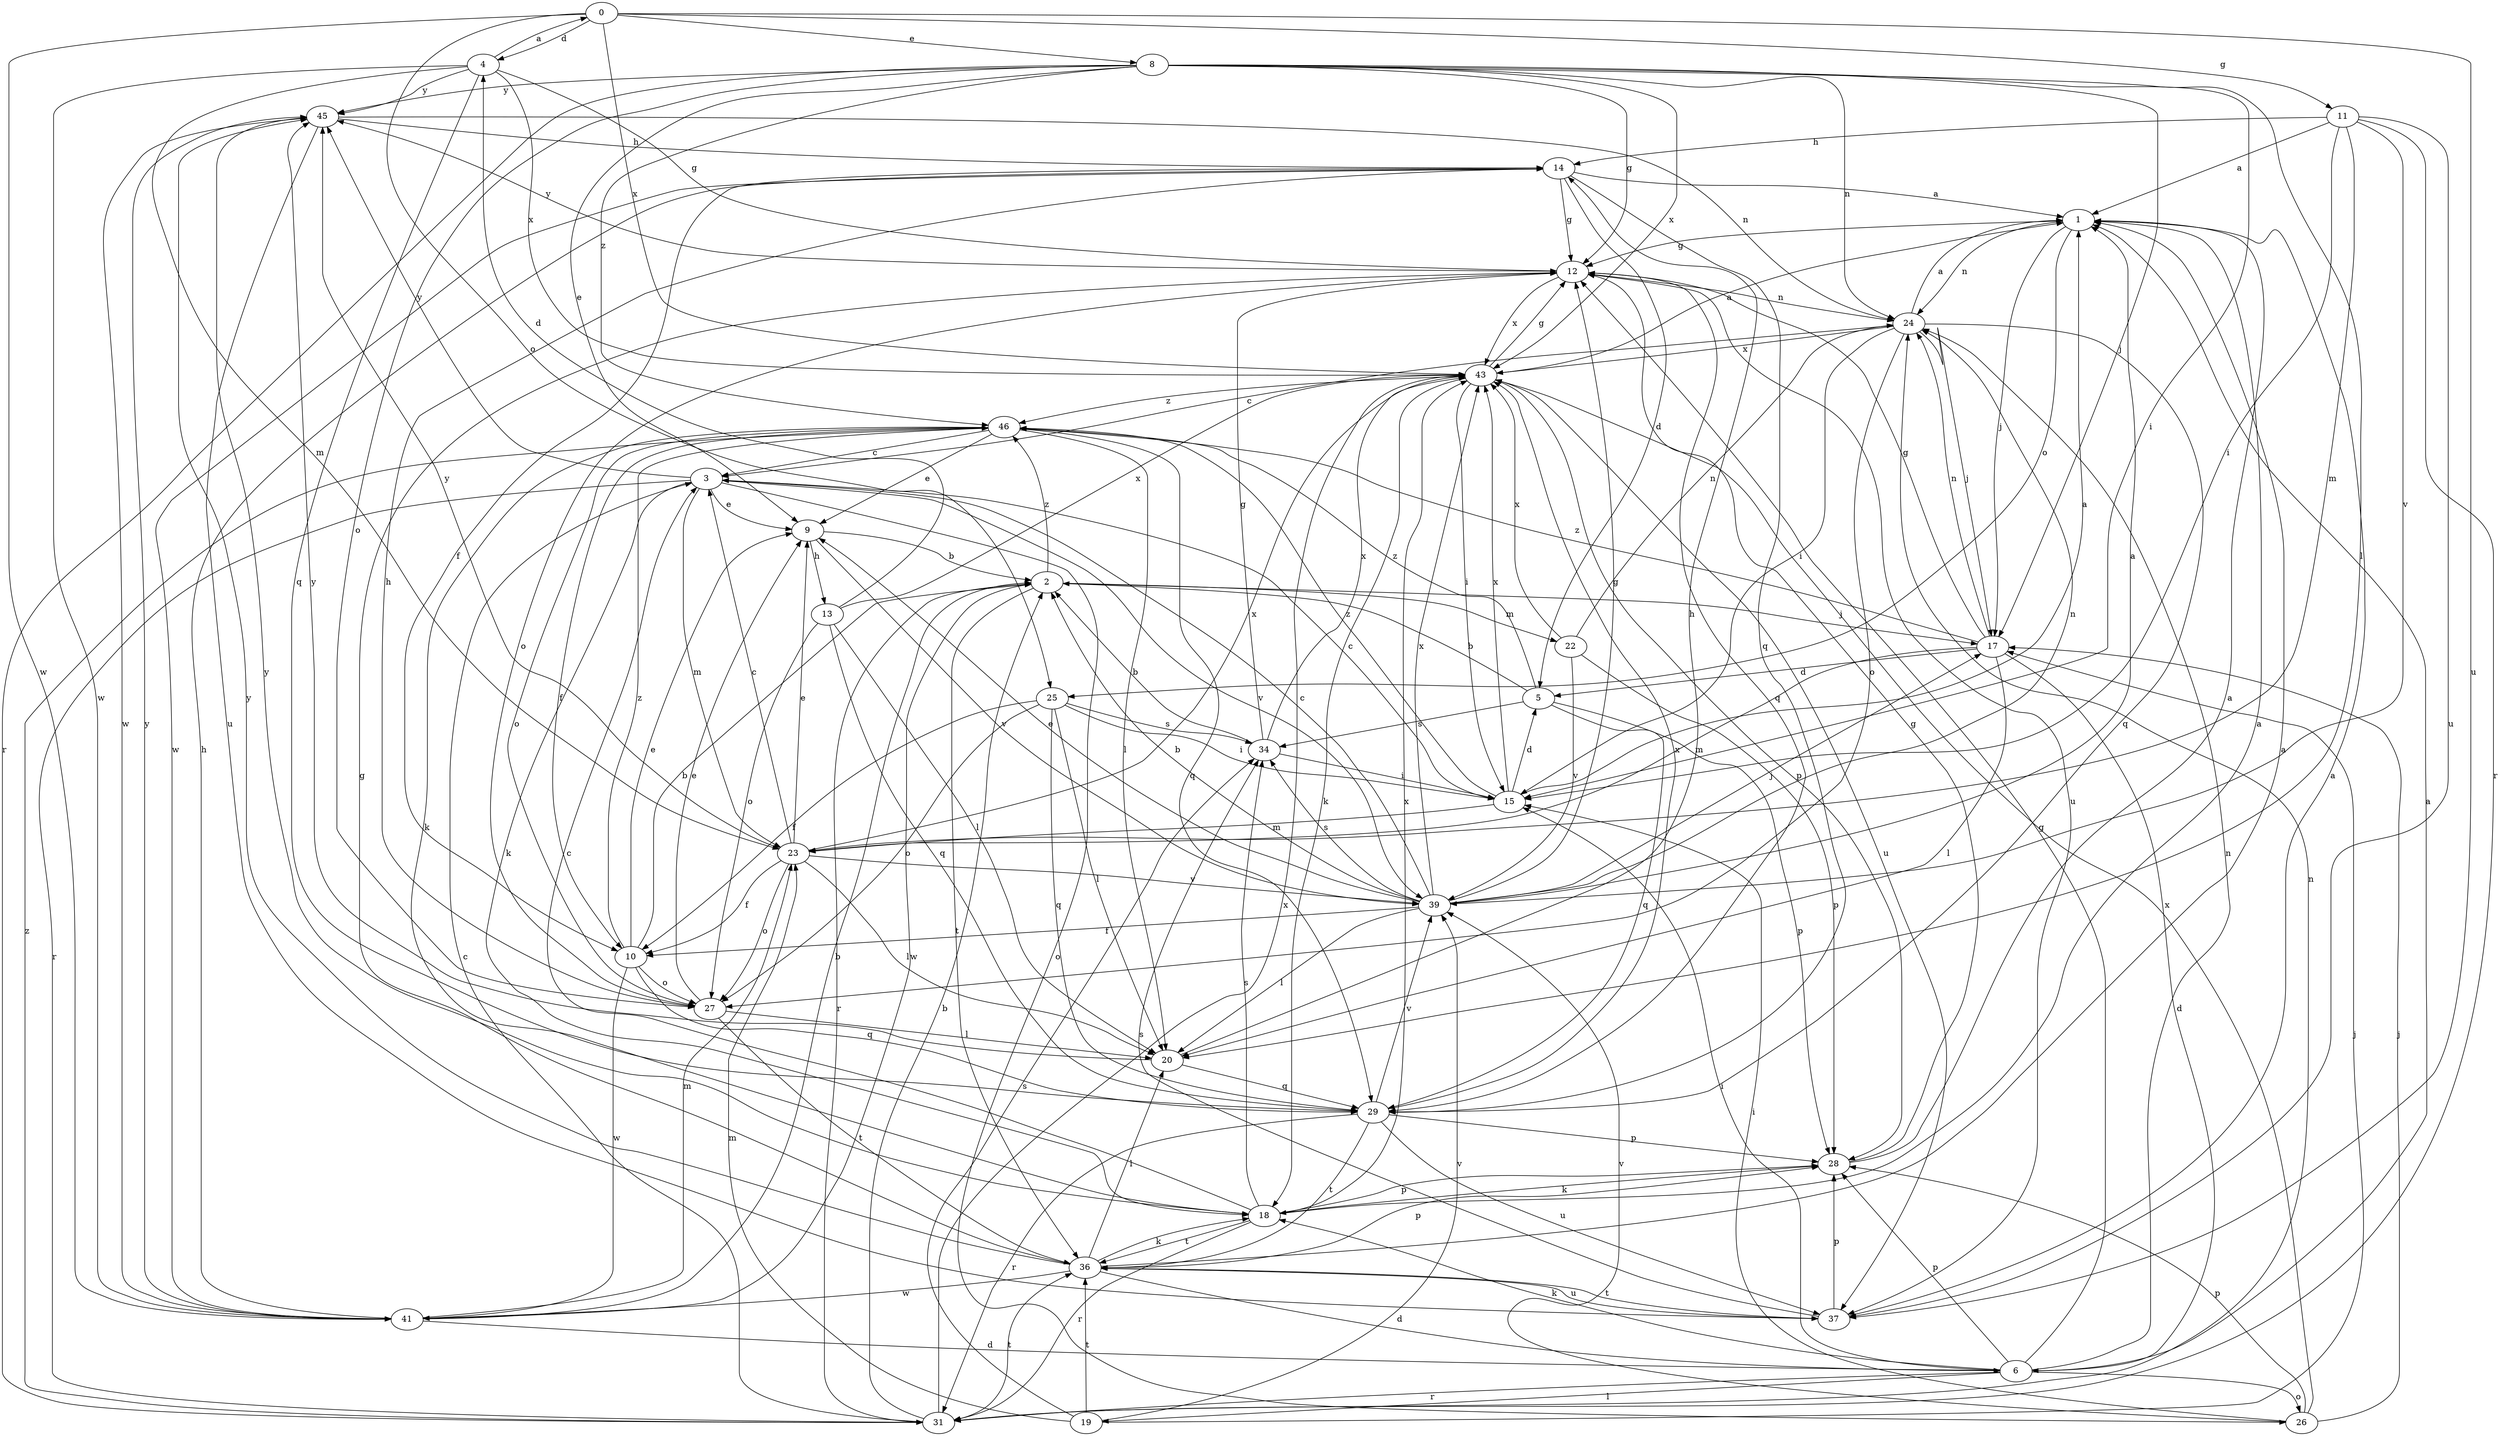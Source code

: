 strict digraph  {
0;
1;
2;
3;
4;
5;
6;
8;
9;
10;
11;
12;
13;
14;
15;
17;
18;
19;
20;
22;
23;
24;
25;
26;
27;
28;
29;
31;
34;
36;
37;
39;
41;
43;
45;
46;
0 -> 4  [label=d];
0 -> 8  [label=e];
0 -> 11  [label=g];
0 -> 25  [label=o];
0 -> 37  [label=u];
0 -> 41  [label=w];
0 -> 43  [label=x];
1 -> 12  [label=g];
1 -> 17  [label=j];
1 -> 24  [label=n];
1 -> 25  [label=o];
2 -> 17  [label=j];
2 -> 22  [label=m];
2 -> 31  [label=r];
2 -> 36  [label=t];
2 -> 41  [label=w];
2 -> 46  [label=z];
3 -> 9  [label=e];
3 -> 18  [label=k];
3 -> 23  [label=m];
3 -> 26  [label=o];
3 -> 31  [label=r];
3 -> 39  [label=v];
3 -> 45  [label=y];
4 -> 0  [label=a];
4 -> 12  [label=g];
4 -> 23  [label=m];
4 -> 29  [label=q];
4 -> 41  [label=w];
4 -> 43  [label=x];
4 -> 45  [label=y];
5 -> 2  [label=b];
5 -> 28  [label=p];
5 -> 29  [label=q];
5 -> 34  [label=s];
5 -> 46  [label=z];
6 -> 1  [label=a];
6 -> 12  [label=g];
6 -> 15  [label=i];
6 -> 18  [label=k];
6 -> 19  [label=l];
6 -> 24  [label=n];
6 -> 26  [label=o];
6 -> 28  [label=p];
6 -> 31  [label=r];
8 -> 9  [label=e];
8 -> 12  [label=g];
8 -> 15  [label=i];
8 -> 17  [label=j];
8 -> 20  [label=l];
8 -> 24  [label=n];
8 -> 27  [label=o];
8 -> 31  [label=r];
8 -> 43  [label=x];
8 -> 45  [label=y];
8 -> 46  [label=z];
9 -> 2  [label=b];
9 -> 13  [label=h];
9 -> 39  [label=v];
10 -> 2  [label=b];
10 -> 9  [label=e];
10 -> 27  [label=o];
10 -> 29  [label=q];
10 -> 41  [label=w];
10 -> 46  [label=z];
11 -> 1  [label=a];
11 -> 14  [label=h];
11 -> 15  [label=i];
11 -> 23  [label=m];
11 -> 31  [label=r];
11 -> 37  [label=u];
11 -> 39  [label=v];
12 -> 24  [label=n];
12 -> 27  [label=o];
12 -> 29  [label=q];
12 -> 37  [label=u];
12 -> 43  [label=x];
12 -> 45  [label=y];
13 -> 4  [label=d];
13 -> 20  [label=l];
13 -> 27  [label=o];
13 -> 29  [label=q];
13 -> 43  [label=x];
14 -> 1  [label=a];
14 -> 5  [label=d];
14 -> 10  [label=f];
14 -> 12  [label=g];
14 -> 29  [label=q];
14 -> 41  [label=w];
15 -> 1  [label=a];
15 -> 3  [label=c];
15 -> 5  [label=d];
15 -> 23  [label=m];
15 -> 43  [label=x];
15 -> 46  [label=z];
17 -> 5  [label=d];
17 -> 6  [label=d];
17 -> 12  [label=g];
17 -> 20  [label=l];
17 -> 23  [label=m];
17 -> 24  [label=n];
17 -> 46  [label=z];
18 -> 1  [label=a];
18 -> 3  [label=c];
18 -> 28  [label=p];
18 -> 31  [label=r];
18 -> 34  [label=s];
18 -> 36  [label=t];
18 -> 43  [label=x];
18 -> 45  [label=y];
19 -> 17  [label=j];
19 -> 23  [label=m];
19 -> 34  [label=s];
19 -> 36  [label=t];
19 -> 39  [label=v];
20 -> 14  [label=h];
20 -> 29  [label=q];
20 -> 45  [label=y];
22 -> 24  [label=n];
22 -> 28  [label=p];
22 -> 39  [label=v];
22 -> 43  [label=x];
23 -> 3  [label=c];
23 -> 9  [label=e];
23 -> 10  [label=f];
23 -> 20  [label=l];
23 -> 27  [label=o];
23 -> 39  [label=v];
23 -> 43  [label=x];
23 -> 45  [label=y];
24 -> 1  [label=a];
24 -> 3  [label=c];
24 -> 15  [label=i];
24 -> 17  [label=j];
24 -> 27  [label=o];
24 -> 29  [label=q];
24 -> 43  [label=x];
25 -> 10  [label=f];
25 -> 15  [label=i];
25 -> 20  [label=l];
25 -> 27  [label=o];
25 -> 29  [label=q];
25 -> 34  [label=s];
26 -> 15  [label=i];
26 -> 17  [label=j];
26 -> 28  [label=p];
26 -> 39  [label=v];
26 -> 43  [label=x];
27 -> 9  [label=e];
27 -> 14  [label=h];
27 -> 20  [label=l];
27 -> 36  [label=t];
28 -> 1  [label=a];
28 -> 12  [label=g];
28 -> 18  [label=k];
29 -> 28  [label=p];
29 -> 31  [label=r];
29 -> 36  [label=t];
29 -> 37  [label=u];
29 -> 39  [label=v];
29 -> 43  [label=x];
31 -> 2  [label=b];
31 -> 3  [label=c];
31 -> 24  [label=n];
31 -> 36  [label=t];
31 -> 43  [label=x];
31 -> 46  [label=z];
34 -> 2  [label=b];
34 -> 12  [label=g];
34 -> 15  [label=i];
34 -> 43  [label=x];
36 -> 1  [label=a];
36 -> 6  [label=d];
36 -> 12  [label=g];
36 -> 18  [label=k];
36 -> 20  [label=l];
36 -> 28  [label=p];
36 -> 37  [label=u];
36 -> 41  [label=w];
36 -> 45  [label=y];
37 -> 1  [label=a];
37 -> 28  [label=p];
37 -> 34  [label=s];
37 -> 36  [label=t];
39 -> 1  [label=a];
39 -> 2  [label=b];
39 -> 3  [label=c];
39 -> 9  [label=e];
39 -> 10  [label=f];
39 -> 12  [label=g];
39 -> 17  [label=j];
39 -> 20  [label=l];
39 -> 24  [label=n];
39 -> 34  [label=s];
39 -> 43  [label=x];
41 -> 2  [label=b];
41 -> 6  [label=d];
41 -> 14  [label=h];
41 -> 23  [label=m];
41 -> 45  [label=y];
43 -> 1  [label=a];
43 -> 12  [label=g];
43 -> 15  [label=i];
43 -> 18  [label=k];
43 -> 28  [label=p];
43 -> 37  [label=u];
43 -> 46  [label=z];
45 -> 14  [label=h];
45 -> 24  [label=n];
45 -> 37  [label=u];
45 -> 41  [label=w];
46 -> 3  [label=c];
46 -> 9  [label=e];
46 -> 10  [label=f];
46 -> 18  [label=k];
46 -> 20  [label=l];
46 -> 27  [label=o];
46 -> 29  [label=q];
}
